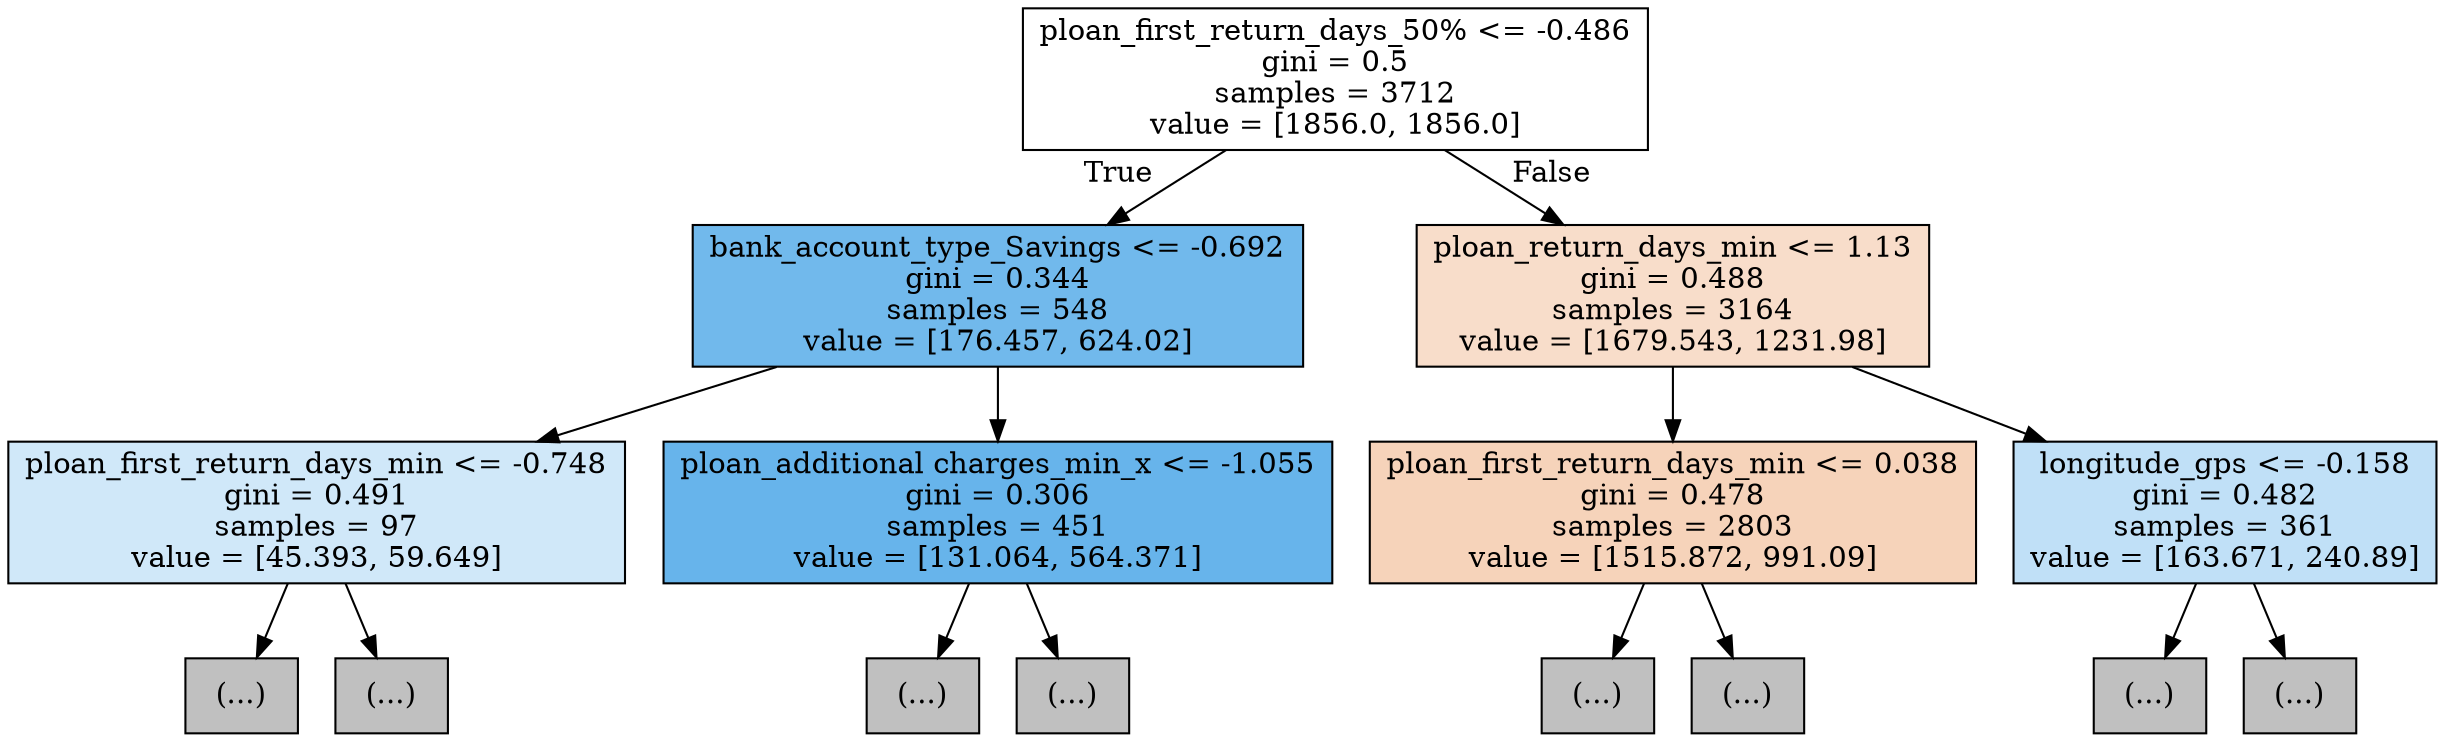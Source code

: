 digraph Tree {
node [shape=box, style="filled", color="black"] ;
0 [label="ploan_first_return_days_50% <= -0.486\ngini = 0.5\nsamples = 3712\nvalue = [1856.0, 1856.0]", fillcolor="#ffffff"] ;
1 [label="bank_account_type_Savings <= -0.692\ngini = 0.344\nsamples = 548\nvalue = [176.457, 624.02]", fillcolor="#71b9ec"] ;
0 -> 1 [labeldistance=2.5, labelangle=45, headlabel="True"] ;
2 [label="ploan_first_return_days_min <= -0.748\ngini = 0.491\nsamples = 97\nvalue = [45.393, 59.649]", fillcolor="#d0e8f9"] ;
1 -> 2 ;
3 [label="(...)", fillcolor="#C0C0C0"] ;
2 -> 3 ;
30 [label="(...)", fillcolor="#C0C0C0"] ;
2 -> 30 ;
39 [label="ploan_additional charges_min_x <= -1.055\ngini = 0.306\nsamples = 451\nvalue = [131.064, 564.371]", fillcolor="#67b4eb"] ;
1 -> 39 ;
40 [label="(...)", fillcolor="#C0C0C0"] ;
39 -> 40 ;
41 [label="(...)", fillcolor="#C0C0C0"] ;
39 -> 41 ;
288 [label="ploan_return_days_min <= 1.13\ngini = 0.488\nsamples = 3164\nvalue = [1679.543, 1231.98]", fillcolor="#f8ddca"] ;
0 -> 288 [labeldistance=2.5, labelangle=-45, headlabel="False"] ;
289 [label="ploan_first_return_days_min <= 0.038\ngini = 0.478\nsamples = 2803\nvalue = [1515.872, 991.09]", fillcolor="#f6d3ba"] ;
288 -> 289 ;
290 [label="(...)", fillcolor="#C0C0C0"] ;
289 -> 290 ;
507 [label="(...)", fillcolor="#C0C0C0"] ;
289 -> 507 ;
1104 [label="longitude_gps <= -0.158\ngini = 0.482\nsamples = 361\nvalue = [163.671, 240.89]", fillcolor="#c0e0f7"] ;
288 -> 1104 ;
1105 [label="(...)", fillcolor="#C0C0C0"] ;
1104 -> 1105 ;
1110 [label="(...)", fillcolor="#C0C0C0"] ;
1104 -> 1110 ;
}